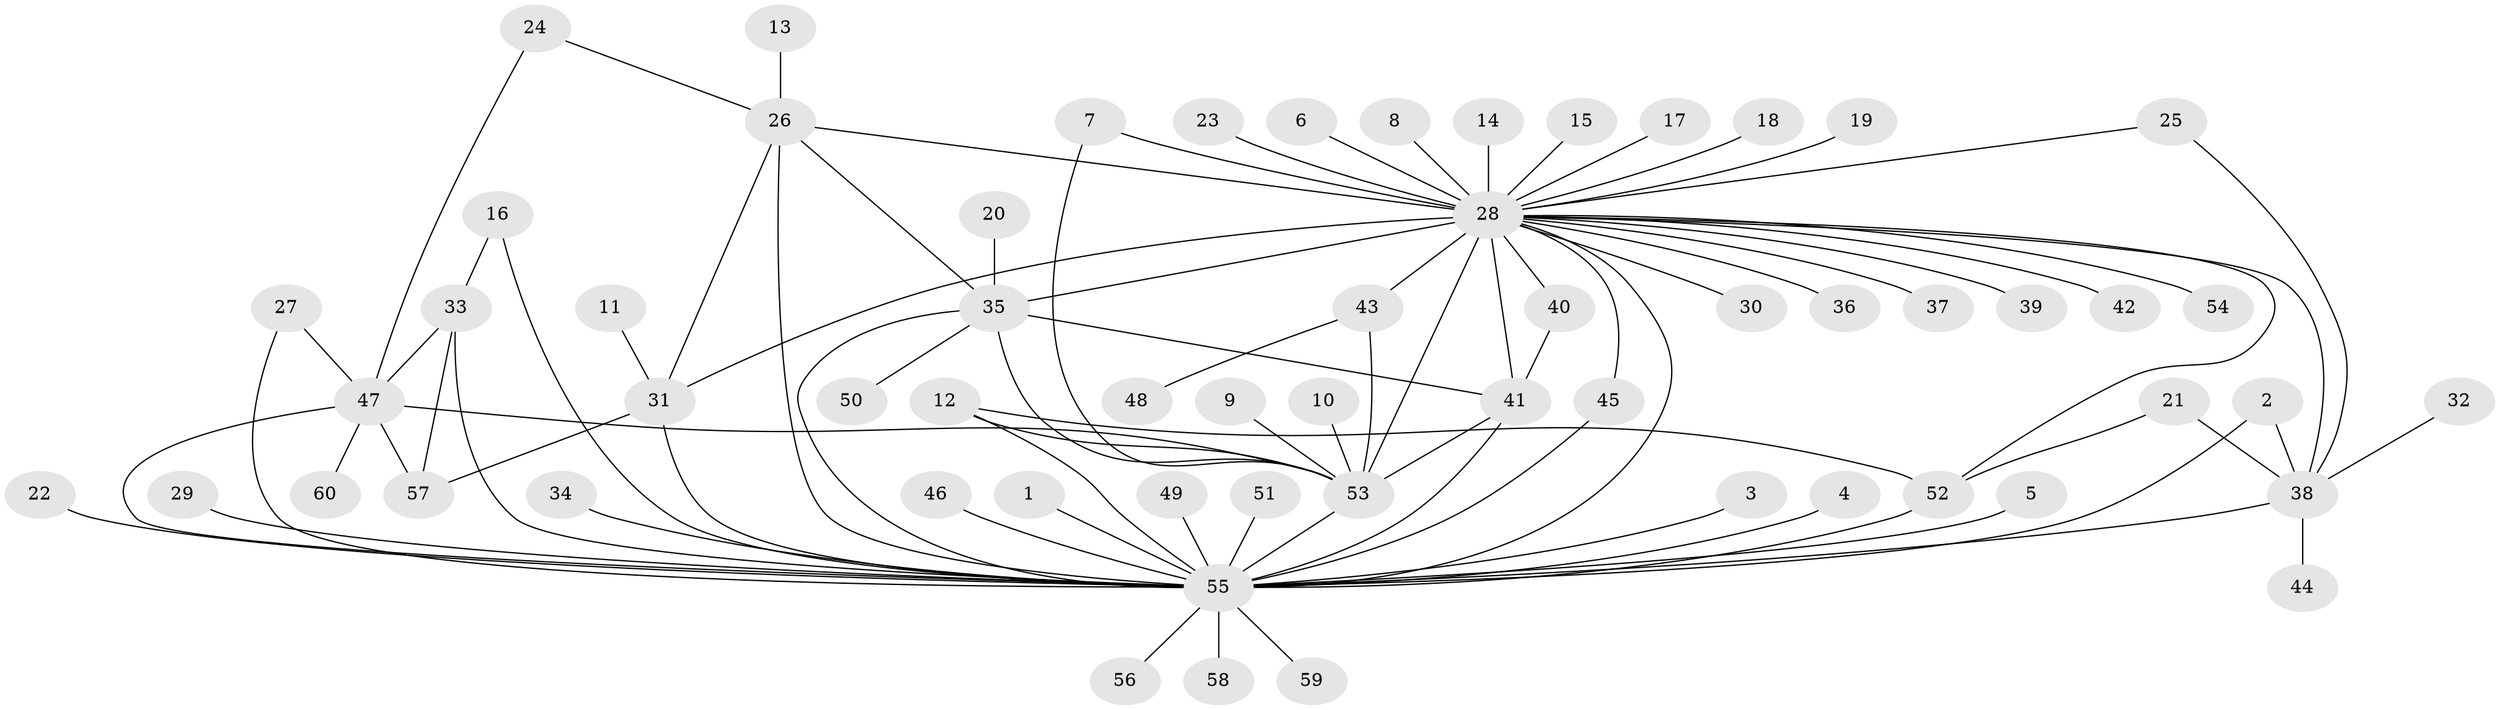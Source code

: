 // original degree distribution, {38: 0.008403361344537815, 7: 0.025210084033613446, 8: 0.008403361344537815, 9: 0.025210084033613446, 26: 0.008403361344537815, 1: 0.4369747899159664, 2: 0.24369747899159663, 4: 0.05042016806722689, 22: 0.008403361344537815, 12: 0.008403361344537815, 3: 0.13445378151260504, 6: 0.008403361344537815, 5: 0.03361344537815126}
// Generated by graph-tools (version 1.1) at 2025/49/03/09/25 03:49:56]
// undirected, 60 vertices, 87 edges
graph export_dot {
graph [start="1"]
  node [color=gray90,style=filled];
  1;
  2;
  3;
  4;
  5;
  6;
  7;
  8;
  9;
  10;
  11;
  12;
  13;
  14;
  15;
  16;
  17;
  18;
  19;
  20;
  21;
  22;
  23;
  24;
  25;
  26;
  27;
  28;
  29;
  30;
  31;
  32;
  33;
  34;
  35;
  36;
  37;
  38;
  39;
  40;
  41;
  42;
  43;
  44;
  45;
  46;
  47;
  48;
  49;
  50;
  51;
  52;
  53;
  54;
  55;
  56;
  57;
  58;
  59;
  60;
  1 -- 55 [weight=1.0];
  2 -- 38 [weight=1.0];
  2 -- 55 [weight=1.0];
  3 -- 55 [weight=1.0];
  4 -- 55 [weight=1.0];
  5 -- 55 [weight=1.0];
  6 -- 28 [weight=1.0];
  7 -- 28 [weight=1.0];
  7 -- 53 [weight=1.0];
  8 -- 28 [weight=1.0];
  9 -- 53 [weight=1.0];
  10 -- 53 [weight=1.0];
  11 -- 31 [weight=1.0];
  12 -- 52 [weight=1.0];
  12 -- 53 [weight=1.0];
  12 -- 55 [weight=1.0];
  13 -- 26 [weight=1.0];
  14 -- 28 [weight=2.0];
  15 -- 28 [weight=1.0];
  16 -- 33 [weight=1.0];
  16 -- 55 [weight=1.0];
  17 -- 28 [weight=1.0];
  18 -- 28 [weight=1.0];
  19 -- 28 [weight=1.0];
  20 -- 35 [weight=1.0];
  21 -- 38 [weight=1.0];
  21 -- 52 [weight=1.0];
  22 -- 55 [weight=1.0];
  23 -- 28 [weight=2.0];
  24 -- 26 [weight=1.0];
  24 -- 47 [weight=1.0];
  25 -- 28 [weight=1.0];
  25 -- 38 [weight=1.0];
  26 -- 28 [weight=1.0];
  26 -- 31 [weight=1.0];
  26 -- 35 [weight=1.0];
  26 -- 55 [weight=1.0];
  27 -- 47 [weight=1.0];
  27 -- 55 [weight=1.0];
  28 -- 30 [weight=2.0];
  28 -- 31 [weight=2.0];
  28 -- 35 [weight=3.0];
  28 -- 36 [weight=1.0];
  28 -- 37 [weight=1.0];
  28 -- 38 [weight=2.0];
  28 -- 39 [weight=1.0];
  28 -- 40 [weight=1.0];
  28 -- 41 [weight=4.0];
  28 -- 42 [weight=1.0];
  28 -- 43 [weight=3.0];
  28 -- 45 [weight=1.0];
  28 -- 52 [weight=1.0];
  28 -- 53 [weight=3.0];
  28 -- 54 [weight=1.0];
  28 -- 55 [weight=2.0];
  29 -- 55 [weight=1.0];
  31 -- 55 [weight=2.0];
  31 -- 57 [weight=1.0];
  32 -- 38 [weight=1.0];
  33 -- 47 [weight=1.0];
  33 -- 55 [weight=1.0];
  33 -- 57 [weight=1.0];
  34 -- 55 [weight=1.0];
  35 -- 41 [weight=1.0];
  35 -- 50 [weight=1.0];
  35 -- 53 [weight=2.0];
  35 -- 55 [weight=2.0];
  38 -- 44 [weight=1.0];
  38 -- 55 [weight=2.0];
  40 -- 41 [weight=1.0];
  41 -- 53 [weight=1.0];
  41 -- 55 [weight=3.0];
  43 -- 48 [weight=1.0];
  43 -- 53 [weight=3.0];
  45 -- 55 [weight=1.0];
  46 -- 55 [weight=1.0];
  47 -- 53 [weight=1.0];
  47 -- 55 [weight=1.0];
  47 -- 57 [weight=1.0];
  47 -- 60 [weight=1.0];
  49 -- 55 [weight=1.0];
  51 -- 55 [weight=2.0];
  52 -- 55 [weight=1.0];
  53 -- 55 [weight=1.0];
  55 -- 56 [weight=1.0];
  55 -- 58 [weight=1.0];
  55 -- 59 [weight=1.0];
}
